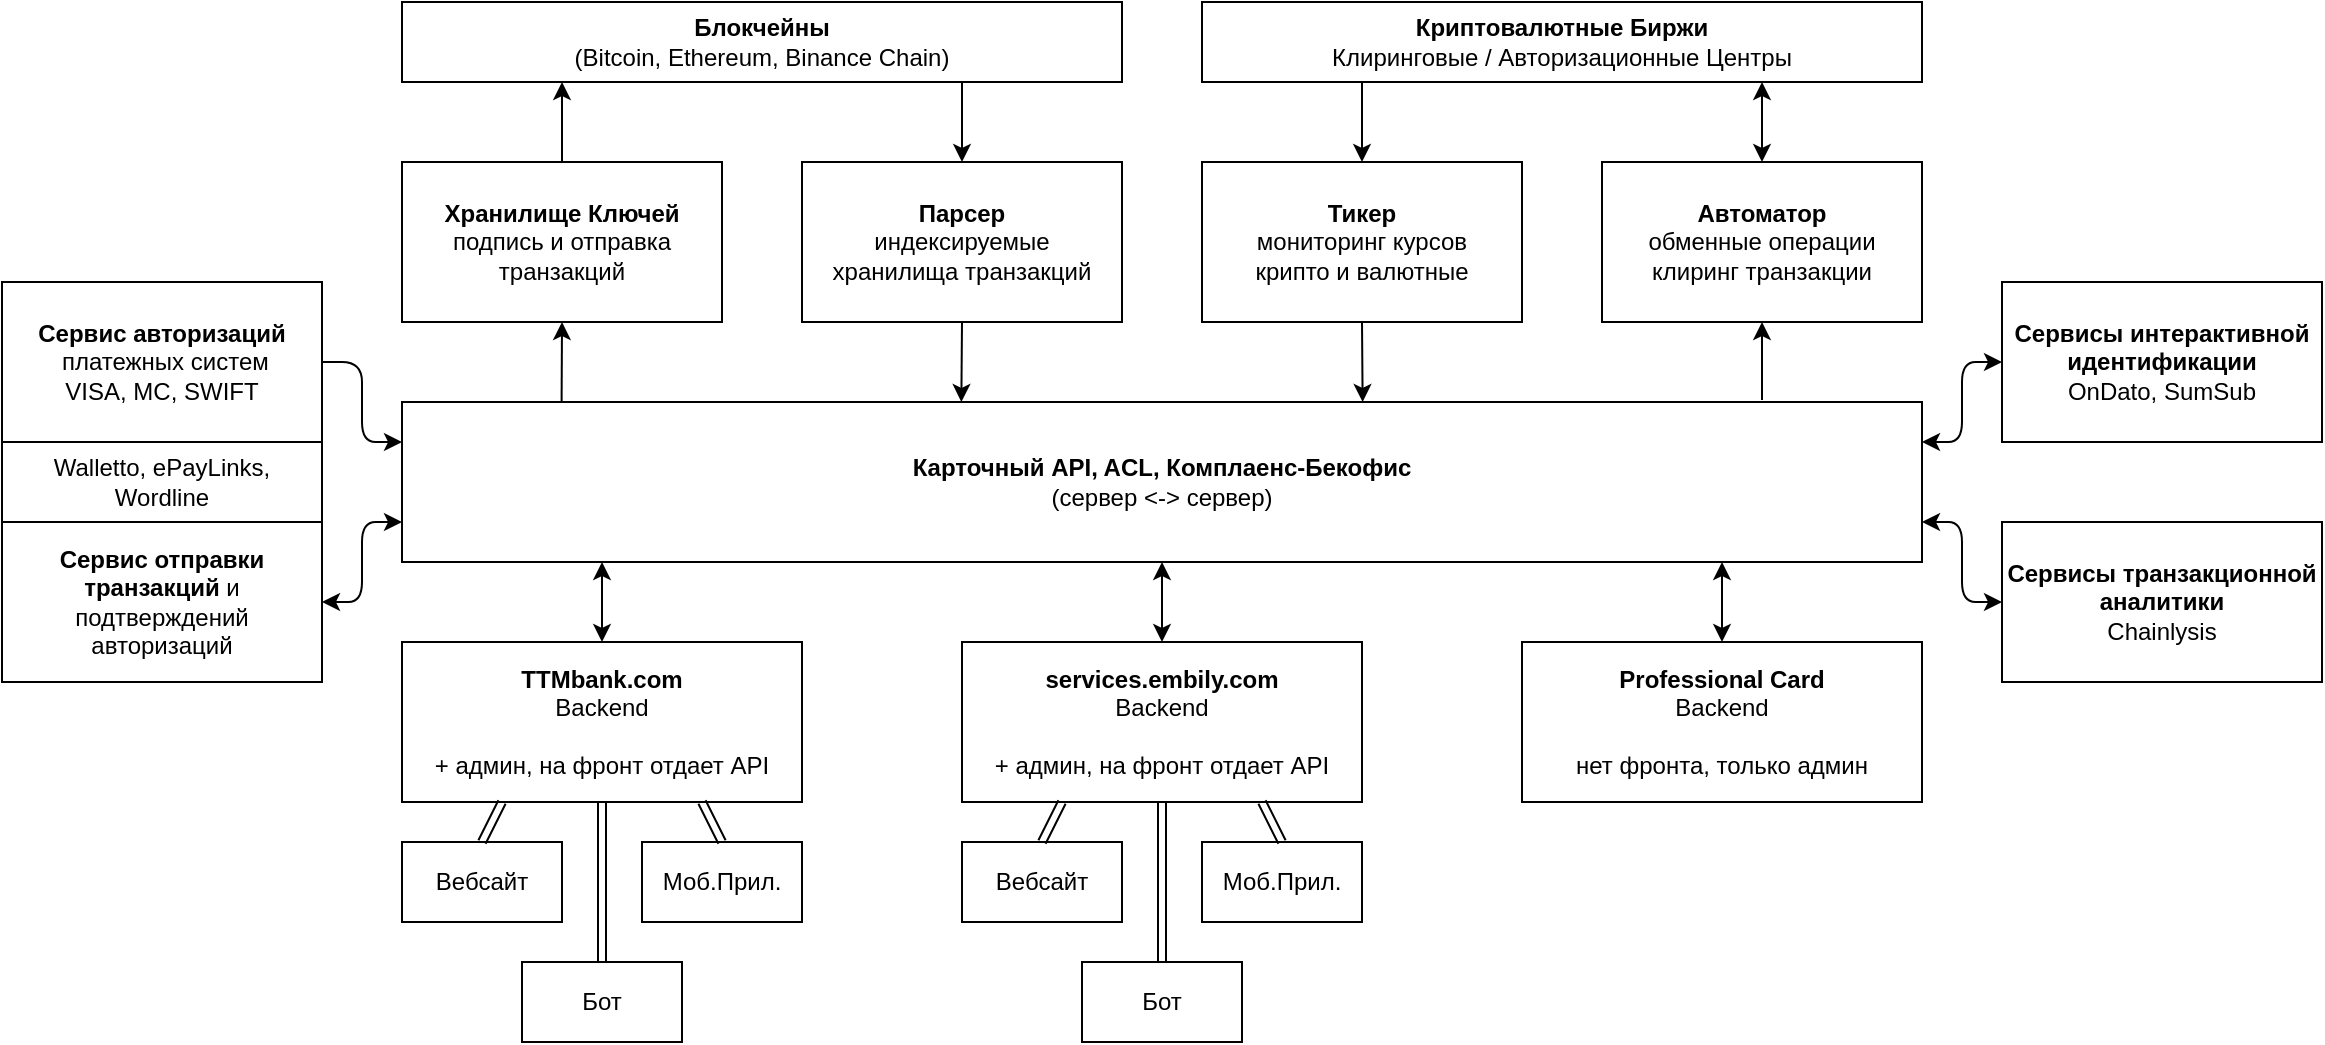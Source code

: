 <mxfile version="13.7.7" type="github"><diagram id="WGhA-4u72jXiZH3RVyHa" name="Page-1"><mxGraphModel dx="1773" dy="1722" grid="1" gridSize="10" guides="1" tooltips="1" connect="1" arrows="1" fold="1" page="1" pageScale="1" pageWidth="827" pageHeight="1169" math="0" shadow="0"><root><mxCell id="0"/><mxCell id="1" parent="0"/><mxCell id="5aBSjaKLTOmtIbhqMwNL-1" value="&lt;b&gt;Парсер&lt;/b&gt;&lt;br&gt;индексируемые&lt;br&gt;хранилища транзакций" style="rounded=0;whiteSpace=wrap;html=1;" vertex="1" parent="1"><mxGeometry x="240" y="40" width="160" height="80" as="geometry"/></mxCell><mxCell id="5aBSjaKLTOmtIbhqMwNL-2" value="&lt;b&gt;Тикер&lt;/b&gt;&lt;br&gt;мониторинг курсов&lt;br&gt;крипто и валютные" style="rounded=0;whiteSpace=wrap;html=1;" vertex="1" parent="1"><mxGeometry x="440" y="40" width="160" height="80" as="geometry"/></mxCell><mxCell id="5aBSjaKLTOmtIbhqMwNL-3" value="&lt;b&gt;Автоматор&lt;br&gt;&lt;/b&gt;обменные операции&lt;br&gt;клиринг транзакции" style="rounded=0;whiteSpace=wrap;html=1;" vertex="1" parent="1"><mxGeometry x="640" y="40" width="160" height="80" as="geometry"/></mxCell><mxCell id="5aBSjaKLTOmtIbhqMwNL-5" value="&lt;b&gt;Криптовалютные Биржи&lt;/b&gt;&lt;br&gt;Клиринговые / Авторизационные Центры" style="rounded=0;whiteSpace=wrap;html=1;" vertex="1" parent="1"><mxGeometry x="440" y="-40" width="360" height="40" as="geometry"/></mxCell><mxCell id="5aBSjaKLTOmtIbhqMwNL-6" value="&lt;b&gt;Блокчейны&lt;/b&gt;&lt;br&gt;(Bitcoin, Ethereum, Binance Chain)" style="rounded=0;whiteSpace=wrap;html=1;" vertex="1" parent="1"><mxGeometry x="40" y="-40" width="360" height="40" as="geometry"/></mxCell><mxCell id="5aBSjaKLTOmtIbhqMwNL-7" value="&lt;b&gt;Хранилище Ключей &lt;/b&gt;подпись и отправка транзакций" style="rounded=0;whiteSpace=wrap;html=1;" vertex="1" parent="1"><mxGeometry x="40" y="40" width="160" height="80" as="geometry"/></mxCell><mxCell id="5aBSjaKLTOmtIbhqMwNL-8" value="" style="endArrow=classic;html=1;exitX=0.5;exitY=0;exitDx=0;exitDy=0;" edge="1" parent="1" source="5aBSjaKLTOmtIbhqMwNL-7"><mxGeometry width="50" height="50" relative="1" as="geometry"><mxPoint x="400" y="170" as="sourcePoint"/><mxPoint x="120" as="targetPoint"/></mxGeometry></mxCell><mxCell id="5aBSjaKLTOmtIbhqMwNL-9" value="" style="endArrow=classic;html=1;entryX=0.5;entryY=0;entryDx=0;entryDy=0;" edge="1" parent="1" target="5aBSjaKLTOmtIbhqMwNL-1"><mxGeometry width="50" height="50" relative="1" as="geometry"><mxPoint x="320" as="sourcePoint"/><mxPoint x="450" y="120" as="targetPoint"/></mxGeometry></mxCell><mxCell id="5aBSjaKLTOmtIbhqMwNL-10" value="" style="endArrow=classic;html=1;entryX=0.5;entryY=0;entryDx=0;entryDy=0;" edge="1" parent="1" target="5aBSjaKLTOmtIbhqMwNL-2"><mxGeometry width="50" height="50" relative="1" as="geometry"><mxPoint x="520" as="sourcePoint"/><mxPoint x="450" y="120" as="targetPoint"/></mxGeometry></mxCell><mxCell id="5aBSjaKLTOmtIbhqMwNL-11" value="" style="endArrow=classic;html=1;entryX=0.5;entryY=0;entryDx=0;entryDy=0;startArrow=classic;startFill=1;" edge="1" parent="1" target="5aBSjaKLTOmtIbhqMwNL-3"><mxGeometry width="50" height="50" relative="1" as="geometry"><mxPoint x="720" as="sourcePoint"/><mxPoint x="530" y="50" as="targetPoint"/></mxGeometry></mxCell><mxCell id="5aBSjaKLTOmtIbhqMwNL-12" value="&lt;b&gt;Карточный API, ACL, Комплаенс-Бекофис&lt;/b&gt;&lt;br&gt;(сервер &amp;lt;-&amp;gt; сервер)&lt;b&gt;&lt;br&gt;&lt;/b&gt;" style="rounded=0;whiteSpace=wrap;html=1;" vertex="1" parent="1"><mxGeometry x="40" y="160" width="760" height="80" as="geometry"/></mxCell><mxCell id="5aBSjaKLTOmtIbhqMwNL-14" value="" style="endArrow=classic;html=1;exitX=0.105;exitY=0;exitDx=0;exitDy=0;entryX=0.5;entryY=1;entryDx=0;entryDy=0;exitPerimeter=0;" edge="1" parent="1" source="5aBSjaKLTOmtIbhqMwNL-12" target="5aBSjaKLTOmtIbhqMwNL-7"><mxGeometry width="50" height="50" relative="1" as="geometry"><mxPoint x="430" y="240" as="sourcePoint"/><mxPoint x="480" y="190" as="targetPoint"/></mxGeometry></mxCell><mxCell id="5aBSjaKLTOmtIbhqMwNL-15" value="" style="endArrow=classic;html=1;exitX=0.5;exitY=1;exitDx=0;exitDy=0;entryX=0.368;entryY=0;entryDx=0;entryDy=0;entryPerimeter=0;" edge="1" parent="1" source="5aBSjaKLTOmtIbhqMwNL-1" target="5aBSjaKLTOmtIbhqMwNL-12"><mxGeometry width="50" height="50" relative="1" as="geometry"><mxPoint x="430" y="240" as="sourcePoint"/><mxPoint x="480" y="190" as="targetPoint"/></mxGeometry></mxCell><mxCell id="5aBSjaKLTOmtIbhqMwNL-16" value="" style="endArrow=classic;html=1;exitX=0.5;exitY=1;exitDx=0;exitDy=0;entryX=0.632;entryY=0;entryDx=0;entryDy=0;entryPerimeter=0;" edge="1" parent="1" source="5aBSjaKLTOmtIbhqMwNL-2" target="5aBSjaKLTOmtIbhqMwNL-12"><mxGeometry width="50" height="50" relative="1" as="geometry"><mxPoint x="330" y="130" as="sourcePoint"/><mxPoint x="329.68" y="170" as="targetPoint"/></mxGeometry></mxCell><mxCell id="5aBSjaKLTOmtIbhqMwNL-17" value="" style="endArrow=classic;html=1;entryX=0.5;entryY=1;entryDx=0;entryDy=0;" edge="1" parent="1" target="5aBSjaKLTOmtIbhqMwNL-3"><mxGeometry width="50" height="50" relative="1" as="geometry"><mxPoint x="720" y="159" as="sourcePoint"/><mxPoint x="530.32" y="170" as="targetPoint"/></mxGeometry></mxCell><mxCell id="5aBSjaKLTOmtIbhqMwNL-19" value="&lt;b&gt;Сервис авторизаций &amp;nbsp;&lt;/b&gt;платежных систем&lt;br&gt;VISA, MC, SWIFT" style="rounded=0;whiteSpace=wrap;html=1;" vertex="1" parent="1"><mxGeometry x="-160" y="100" width="160" height="80" as="geometry"/></mxCell><mxCell id="5aBSjaKLTOmtIbhqMwNL-20" value="&lt;b&gt;Сервис отправки транзакций&lt;/b&gt; и подтверждений авторизаций" style="rounded=0;whiteSpace=wrap;html=1;" vertex="1" parent="1"><mxGeometry x="-160" y="220" width="160" height="80" as="geometry"/></mxCell><mxCell id="5aBSjaKLTOmtIbhqMwNL-21" value="" style="endArrow=classic;html=1;exitX=1;exitY=0.5;exitDx=0;exitDy=0;entryX=0;entryY=0.25;entryDx=0;entryDy=0;" edge="1" parent="1" source="5aBSjaKLTOmtIbhqMwNL-19" target="5aBSjaKLTOmtIbhqMwNL-12"><mxGeometry width="50" height="50" relative="1" as="geometry"><mxPoint x="220" y="210" as="sourcePoint"/><mxPoint x="270" y="160" as="targetPoint"/><Array as="points"><mxPoint x="20" y="140"/><mxPoint x="20" y="180"/></Array></mxGeometry></mxCell><mxCell id="5aBSjaKLTOmtIbhqMwNL-22" value="" style="endArrow=classic;html=1;exitX=1;exitY=0.5;exitDx=0;exitDy=0;entryX=0;entryY=0.75;entryDx=0;entryDy=0;startArrow=classic;startFill=1;" edge="1" parent="1" source="5aBSjaKLTOmtIbhqMwNL-20" target="5aBSjaKLTOmtIbhqMwNL-12"><mxGeometry width="50" height="50" relative="1" as="geometry"><mxPoint x="10" y="150" as="sourcePoint"/><mxPoint x="50" y="190" as="targetPoint"/><Array as="points"><mxPoint x="20" y="260"/><mxPoint x="20" y="220"/></Array></mxGeometry></mxCell><mxCell id="5aBSjaKLTOmtIbhqMwNL-23" value="TTMbank.com&lt;br&gt;&lt;span style=&quot;font-weight: normal&quot;&gt;Backend&lt;br&gt;&lt;br&gt;&lt;/span&gt;&lt;span style=&quot;font-weight: normal&quot;&gt;+&amp;nbsp;админ,&amp;nbsp;&lt;/span&gt;&lt;span style=&quot;font-weight: normal&quot;&gt;на фронт отдает API&lt;br&gt;&lt;/span&gt;" style="rounded=0;whiteSpace=wrap;html=1;fontStyle=1" vertex="1" parent="1"><mxGeometry x="40" y="280" width="200" height="80" as="geometry"/></mxCell><mxCell id="5aBSjaKLTOmtIbhqMwNL-24" value="services.embily.com&lt;br&gt;&lt;span style=&quot;font-weight: normal&quot;&gt;Backend&lt;br&gt;&lt;br&gt;&lt;/span&gt;&lt;span style=&quot;font-weight: normal&quot;&gt;+ админ, на фронт отдает API&lt;/span&gt;&lt;span style=&quot;font-weight: normal&quot;&gt;&lt;br&gt;&lt;/span&gt;" style="rounded=0;whiteSpace=wrap;html=1;fontStyle=1" vertex="1" parent="1"><mxGeometry x="320" y="280" width="200" height="80" as="geometry"/></mxCell><mxCell id="5aBSjaKLTOmtIbhqMwNL-27" value="" style="endArrow=classic;html=1;entryX=0.5;entryY=0;entryDx=0;entryDy=0;startArrow=classic;startFill=1;" edge="1" parent="1" target="5aBSjaKLTOmtIbhqMwNL-23"><mxGeometry width="50" height="50" relative="1" as="geometry"><mxPoint x="140" y="240" as="sourcePoint"/><mxPoint x="130" y="130" as="targetPoint"/></mxGeometry></mxCell><mxCell id="5aBSjaKLTOmtIbhqMwNL-28" value="Professional Card&lt;br&gt;&lt;span style=&quot;font-weight: normal&quot;&gt;Backend&lt;br&gt;&lt;br&gt;нет фронта, только админ&lt;br&gt;&lt;/span&gt;" style="rounded=0;whiteSpace=wrap;html=1;fontStyle=1" vertex="1" parent="1"><mxGeometry x="600" y="280" width="200" height="80" as="geometry"/></mxCell><mxCell id="5aBSjaKLTOmtIbhqMwNL-29" value="" style="endArrow=classic;html=1;entryX=0.5;entryY=0;entryDx=0;entryDy=0;startArrow=classic;startFill=1;" edge="1" parent="1"><mxGeometry width="50" height="50" relative="1" as="geometry"><mxPoint x="420" y="240" as="sourcePoint"/><mxPoint x="420" y="280" as="targetPoint"/></mxGeometry></mxCell><mxCell id="5aBSjaKLTOmtIbhqMwNL-31" value="" style="endArrow=classic;html=1;entryX=0.5;entryY=0;entryDx=0;entryDy=0;startArrow=classic;startFill=1;" edge="1" parent="1"><mxGeometry width="50" height="50" relative="1" as="geometry"><mxPoint x="700" y="240" as="sourcePoint"/><mxPoint x="700" y="280" as="targetPoint"/></mxGeometry></mxCell><mxCell id="5aBSjaKLTOmtIbhqMwNL-33" value="Вебсайт" style="rounded=0;whiteSpace=wrap;html=1;" vertex="1" parent="1"><mxGeometry x="40" y="380" width="80" height="40" as="geometry"/></mxCell><mxCell id="5aBSjaKLTOmtIbhqMwNL-34" value="Бот" style="rounded=0;whiteSpace=wrap;html=1;" vertex="1" parent="1"><mxGeometry x="100" y="440" width="80" height="40" as="geometry"/></mxCell><mxCell id="5aBSjaKLTOmtIbhqMwNL-39" value="Моб.Прил." style="rounded=0;whiteSpace=wrap;html=1;" vertex="1" parent="1"><mxGeometry x="160" y="380" width="80" height="40" as="geometry"/></mxCell><mxCell id="5aBSjaKLTOmtIbhqMwNL-40" value="Вебсайт" style="rounded=0;whiteSpace=wrap;html=1;" vertex="1" parent="1"><mxGeometry x="320" y="380" width="80" height="40" as="geometry"/></mxCell><mxCell id="5aBSjaKLTOmtIbhqMwNL-41" value="Бот" style="rounded=0;whiteSpace=wrap;html=1;" vertex="1" parent="1"><mxGeometry x="380" y="440" width="80" height="40" as="geometry"/></mxCell><mxCell id="5aBSjaKLTOmtIbhqMwNL-42" value="Моб.Прил." style="rounded=0;whiteSpace=wrap;html=1;" vertex="1" parent="1"><mxGeometry x="440" y="380" width="80" height="40" as="geometry"/></mxCell><mxCell id="5aBSjaKLTOmtIbhqMwNL-45" value="" style="shape=link;html=1;startArrow=classic;startFill=1;exitX=0.25;exitY=1;exitDx=0;exitDy=0;entryX=0.5;entryY=0;entryDx=0;entryDy=0;" edge="1" parent="1" source="5aBSjaKLTOmtIbhqMwNL-23" target="5aBSjaKLTOmtIbhqMwNL-33"><mxGeometry width="100" relative="1" as="geometry"><mxPoint x="310" y="250" as="sourcePoint"/><mxPoint x="410" y="250" as="targetPoint"/></mxGeometry></mxCell><mxCell id="5aBSjaKLTOmtIbhqMwNL-46" value="" style="shape=link;html=1;startArrow=classic;startFill=1;exitX=0.5;exitY=1;exitDx=0;exitDy=0;entryX=0.5;entryY=0;entryDx=0;entryDy=0;" edge="1" parent="1" source="5aBSjaKLTOmtIbhqMwNL-23" target="5aBSjaKLTOmtIbhqMwNL-34"><mxGeometry width="100" relative="1" as="geometry"><mxPoint x="90" y="370" as="sourcePoint"/><mxPoint x="80" y="390" as="targetPoint"/></mxGeometry></mxCell><mxCell id="5aBSjaKLTOmtIbhqMwNL-47" value="" style="shape=link;html=1;startArrow=classic;startFill=1;exitX=0.75;exitY=1;exitDx=0;exitDy=0;entryX=0.5;entryY=0;entryDx=0;entryDy=0;" edge="1" parent="1" source="5aBSjaKLTOmtIbhqMwNL-23" target="5aBSjaKLTOmtIbhqMwNL-39"><mxGeometry width="100" relative="1" as="geometry"><mxPoint x="130" y="370" as="sourcePoint"/><mxPoint x="130" y="440" as="targetPoint"/></mxGeometry></mxCell><mxCell id="5aBSjaKLTOmtIbhqMwNL-49" value="" style="shape=link;html=1;startArrow=classic;startFill=1;exitX=0.25;exitY=1;exitDx=0;exitDy=0;entryX=0.5;entryY=0;entryDx=0;entryDy=0;" edge="1" parent="1" source="5aBSjaKLTOmtIbhqMwNL-24" target="5aBSjaKLTOmtIbhqMwNL-40"><mxGeometry width="100" relative="1" as="geometry"><mxPoint x="190" y="370" as="sourcePoint"/><mxPoint x="180" y="390" as="targetPoint"/></mxGeometry></mxCell><mxCell id="5aBSjaKLTOmtIbhqMwNL-50" value="" style="shape=link;html=1;startArrow=classic;startFill=1;exitX=0.5;exitY=1;exitDx=0;exitDy=0;entryX=0.5;entryY=0;entryDx=0;entryDy=0;" edge="1" parent="1" source="5aBSjaKLTOmtIbhqMwNL-24" target="5aBSjaKLTOmtIbhqMwNL-41"><mxGeometry width="100" relative="1" as="geometry"><mxPoint x="390" y="370" as="sourcePoint"/><mxPoint x="380" y="390" as="targetPoint"/></mxGeometry></mxCell><mxCell id="5aBSjaKLTOmtIbhqMwNL-51" value="" style="shape=link;html=1;startArrow=classic;startFill=1;exitX=0.75;exitY=1;exitDx=0;exitDy=0;entryX=0.5;entryY=0;entryDx=0;entryDy=0;" edge="1" parent="1" source="5aBSjaKLTOmtIbhqMwNL-24" target="5aBSjaKLTOmtIbhqMwNL-42"><mxGeometry width="100" relative="1" as="geometry"><mxPoint x="430" y="370" as="sourcePoint"/><mxPoint x="430" y="450" as="targetPoint"/></mxGeometry></mxCell><mxCell id="5aBSjaKLTOmtIbhqMwNL-53" value="&lt;b&gt;Сервисы интерактивной&lt;br&gt;идентификации&lt;br&gt;&lt;/b&gt;OnDato, SumSub" style="rounded=0;whiteSpace=wrap;html=1;" vertex="1" parent="1"><mxGeometry x="840" y="100" width="160" height="80" as="geometry"/></mxCell><mxCell id="5aBSjaKLTOmtIbhqMwNL-54" value="&lt;b&gt;Сервисы транзакционной&lt;br&gt;аналитики&lt;br&gt;&lt;/b&gt;Chainlysis" style="rounded=0;whiteSpace=wrap;html=1;" vertex="1" parent="1"><mxGeometry x="840" y="220" width="160" height="80" as="geometry"/></mxCell><mxCell id="5aBSjaKLTOmtIbhqMwNL-55" value="" style="endArrow=classic;html=1;exitX=1;exitY=0.75;exitDx=0;exitDy=0;entryX=0;entryY=0.5;entryDx=0;entryDy=0;startArrow=classic;startFill=1;" edge="1" parent="1" source="5aBSjaKLTOmtIbhqMwNL-12" target="5aBSjaKLTOmtIbhqMwNL-54"><mxGeometry width="50" height="50" relative="1" as="geometry"><mxPoint x="800" y="270" as="sourcePoint"/><mxPoint x="840" y="230" as="targetPoint"/><Array as="points"><mxPoint x="820" y="220"/><mxPoint x="820" y="260"/></Array></mxGeometry></mxCell><mxCell id="5aBSjaKLTOmtIbhqMwNL-56" value="" style="endArrow=classic;html=1;exitX=1;exitY=0.25;exitDx=0;exitDy=0;entryX=0;entryY=0.5;entryDx=0;entryDy=0;startArrow=classic;startFill=1;" edge="1" parent="1" source="5aBSjaKLTOmtIbhqMwNL-12" target="5aBSjaKLTOmtIbhqMwNL-53"><mxGeometry width="50" height="50" relative="1" as="geometry"><mxPoint x="810" y="230" as="sourcePoint"/><mxPoint x="850" y="270" as="targetPoint"/><Array as="points"><mxPoint x="820" y="180"/><mxPoint x="820" y="140"/></Array></mxGeometry></mxCell><mxCell id="5aBSjaKLTOmtIbhqMwNL-57" value="Walletto, ePayLinks, Wordline" style="rounded=0;whiteSpace=wrap;html=1;" vertex="1" parent="1"><mxGeometry x="-160" y="180" width="160" height="40" as="geometry"/></mxCell></root></mxGraphModel></diagram></mxfile>